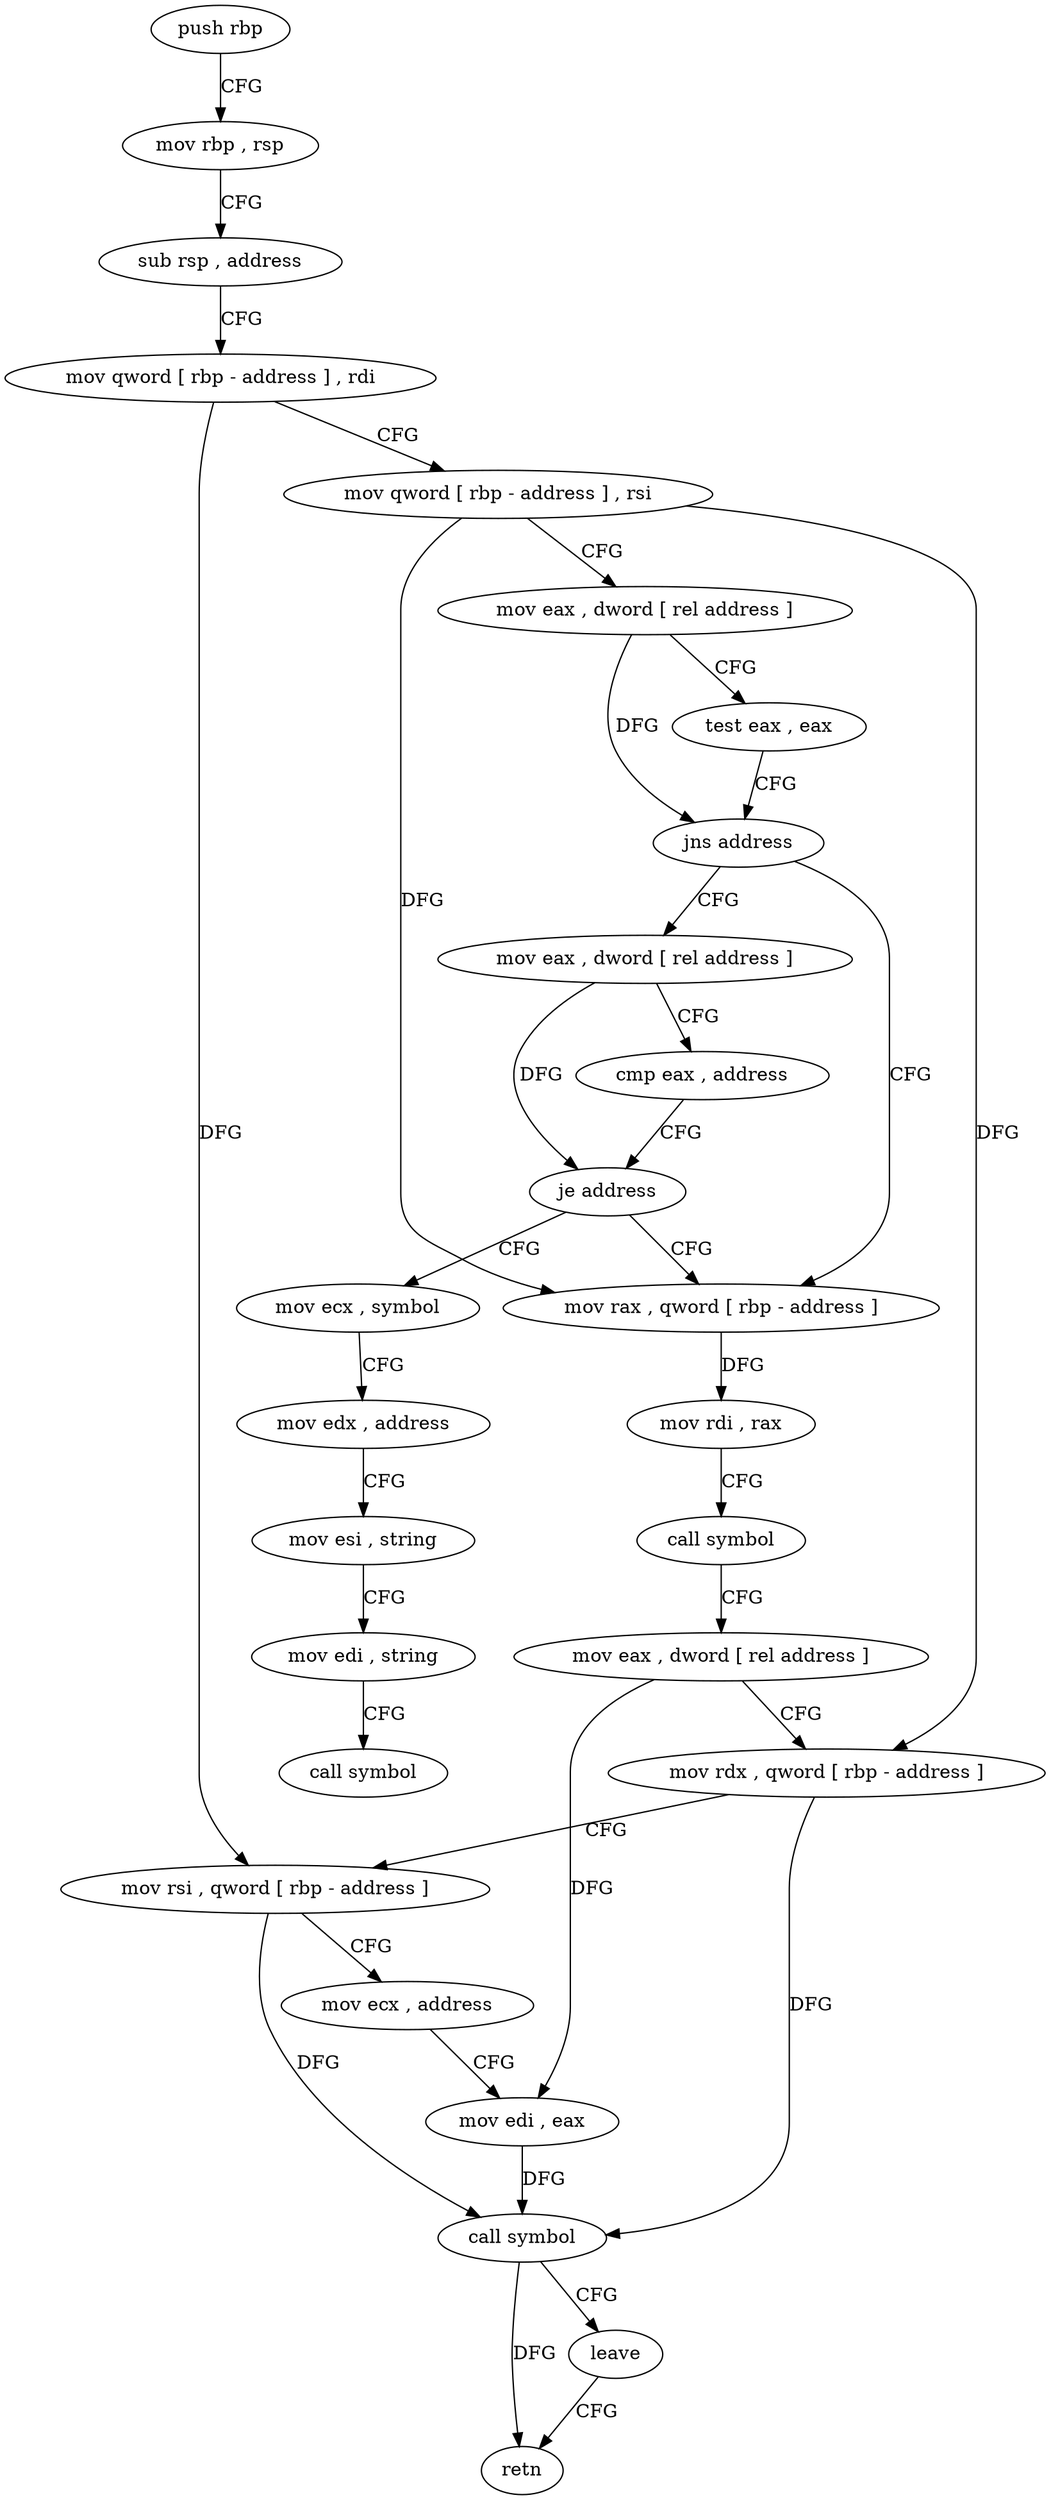 digraph "func" {
"4240093" [label = "push rbp" ]
"4240094" [label = "mov rbp , rsp" ]
"4240097" [label = "sub rsp , address" ]
"4240101" [label = "mov qword [ rbp - address ] , rdi" ]
"4240105" [label = "mov qword [ rbp - address ] , rsi" ]
"4240109" [label = "mov eax , dword [ rel address ]" ]
"4240115" [label = "test eax , eax" ]
"4240117" [label = "jns address" ]
"4240155" [label = "mov rax , qword [ rbp - address ]" ]
"4240119" [label = "mov eax , dword [ rel address ]" ]
"4240159" [label = "mov rdi , rax" ]
"4240162" [label = "call symbol" ]
"4240167" [label = "mov eax , dword [ rel address ]" ]
"4240173" [label = "mov rdx , qword [ rbp - address ]" ]
"4240177" [label = "mov rsi , qword [ rbp - address ]" ]
"4240181" [label = "mov ecx , address" ]
"4240186" [label = "mov edi , eax" ]
"4240188" [label = "call symbol" ]
"4240193" [label = "leave" ]
"4240194" [label = "retn" ]
"4240125" [label = "cmp eax , address" ]
"4240128" [label = "je address" ]
"4240130" [label = "mov ecx , symbol" ]
"4240135" [label = "mov edx , address" ]
"4240140" [label = "mov esi , string" ]
"4240145" [label = "mov edi , string" ]
"4240150" [label = "call symbol" ]
"4240093" -> "4240094" [ label = "CFG" ]
"4240094" -> "4240097" [ label = "CFG" ]
"4240097" -> "4240101" [ label = "CFG" ]
"4240101" -> "4240105" [ label = "CFG" ]
"4240101" -> "4240177" [ label = "DFG" ]
"4240105" -> "4240109" [ label = "CFG" ]
"4240105" -> "4240155" [ label = "DFG" ]
"4240105" -> "4240173" [ label = "DFG" ]
"4240109" -> "4240115" [ label = "CFG" ]
"4240109" -> "4240117" [ label = "DFG" ]
"4240115" -> "4240117" [ label = "CFG" ]
"4240117" -> "4240155" [ label = "CFG" ]
"4240117" -> "4240119" [ label = "CFG" ]
"4240155" -> "4240159" [ label = "DFG" ]
"4240119" -> "4240125" [ label = "CFG" ]
"4240119" -> "4240128" [ label = "DFG" ]
"4240159" -> "4240162" [ label = "CFG" ]
"4240162" -> "4240167" [ label = "CFG" ]
"4240167" -> "4240173" [ label = "CFG" ]
"4240167" -> "4240186" [ label = "DFG" ]
"4240173" -> "4240177" [ label = "CFG" ]
"4240173" -> "4240188" [ label = "DFG" ]
"4240177" -> "4240181" [ label = "CFG" ]
"4240177" -> "4240188" [ label = "DFG" ]
"4240181" -> "4240186" [ label = "CFG" ]
"4240186" -> "4240188" [ label = "DFG" ]
"4240188" -> "4240193" [ label = "CFG" ]
"4240188" -> "4240194" [ label = "DFG" ]
"4240193" -> "4240194" [ label = "CFG" ]
"4240125" -> "4240128" [ label = "CFG" ]
"4240128" -> "4240155" [ label = "CFG" ]
"4240128" -> "4240130" [ label = "CFG" ]
"4240130" -> "4240135" [ label = "CFG" ]
"4240135" -> "4240140" [ label = "CFG" ]
"4240140" -> "4240145" [ label = "CFG" ]
"4240145" -> "4240150" [ label = "CFG" ]
}
